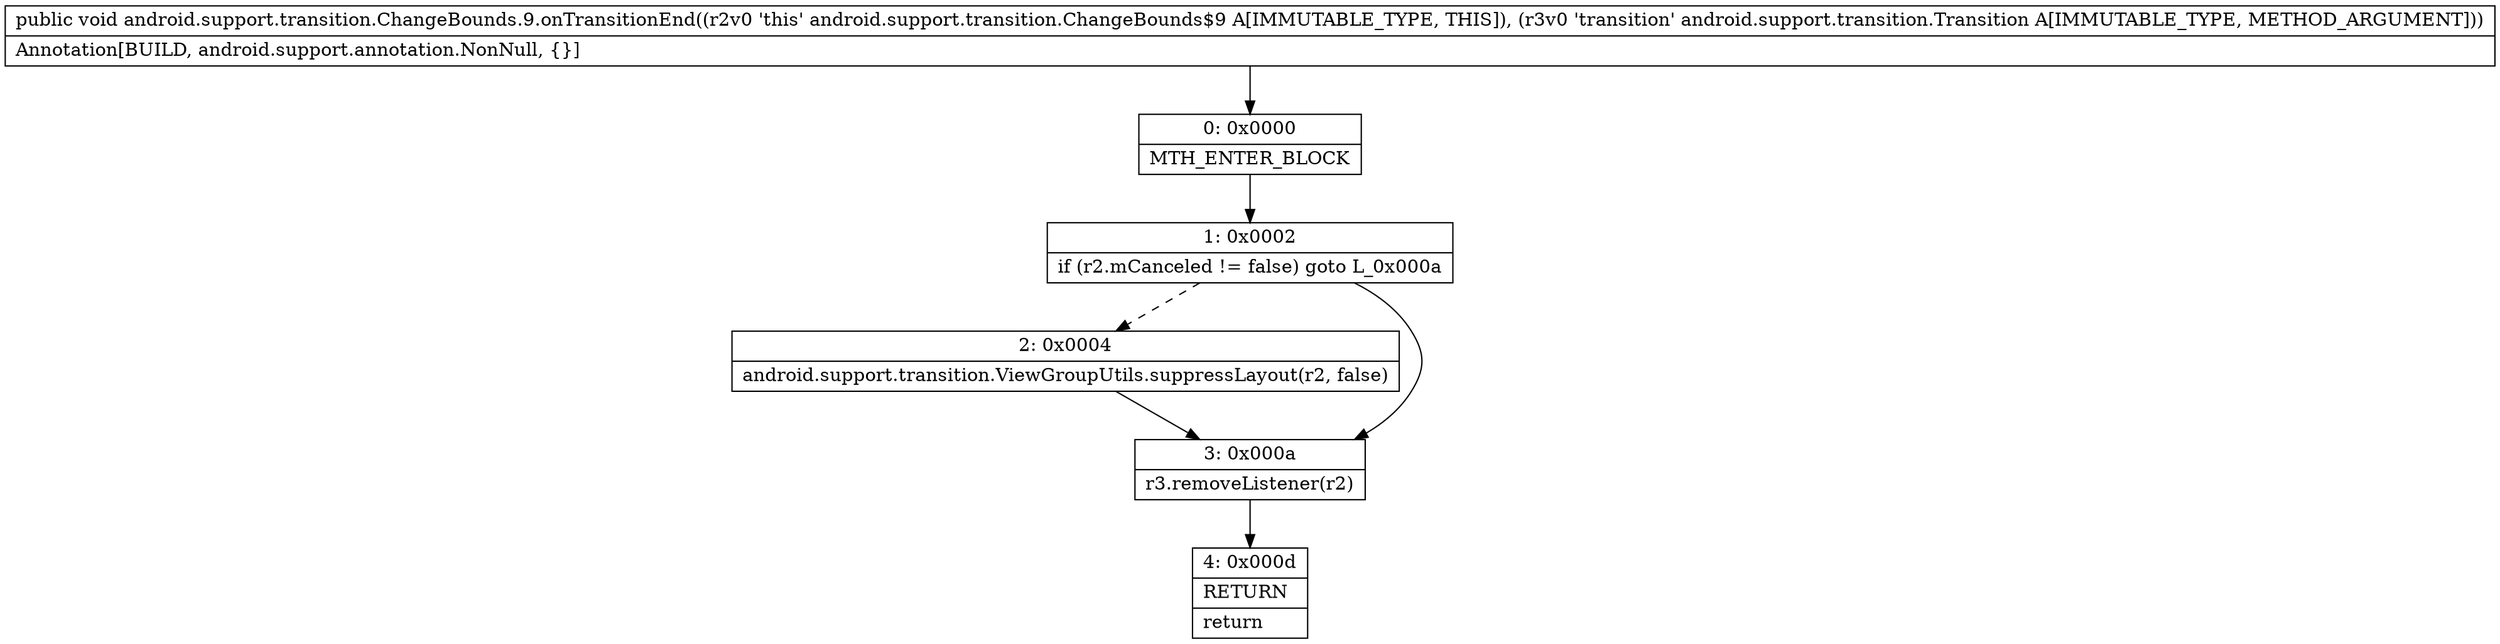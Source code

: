 digraph "CFG forandroid.support.transition.ChangeBounds.9.onTransitionEnd(Landroid\/support\/transition\/Transition;)V" {
Node_0 [shape=record,label="{0\:\ 0x0000|MTH_ENTER_BLOCK\l}"];
Node_1 [shape=record,label="{1\:\ 0x0002|if (r2.mCanceled != false) goto L_0x000a\l}"];
Node_2 [shape=record,label="{2\:\ 0x0004|android.support.transition.ViewGroupUtils.suppressLayout(r2, false)\l}"];
Node_3 [shape=record,label="{3\:\ 0x000a|r3.removeListener(r2)\l}"];
Node_4 [shape=record,label="{4\:\ 0x000d|RETURN\l|return\l}"];
MethodNode[shape=record,label="{public void android.support.transition.ChangeBounds.9.onTransitionEnd((r2v0 'this' android.support.transition.ChangeBounds$9 A[IMMUTABLE_TYPE, THIS]), (r3v0 'transition' android.support.transition.Transition A[IMMUTABLE_TYPE, METHOD_ARGUMENT]))  | Annotation[BUILD, android.support.annotation.NonNull, \{\}]\l}"];
MethodNode -> Node_0;
Node_0 -> Node_1;
Node_1 -> Node_2[style=dashed];
Node_1 -> Node_3;
Node_2 -> Node_3;
Node_3 -> Node_4;
}

